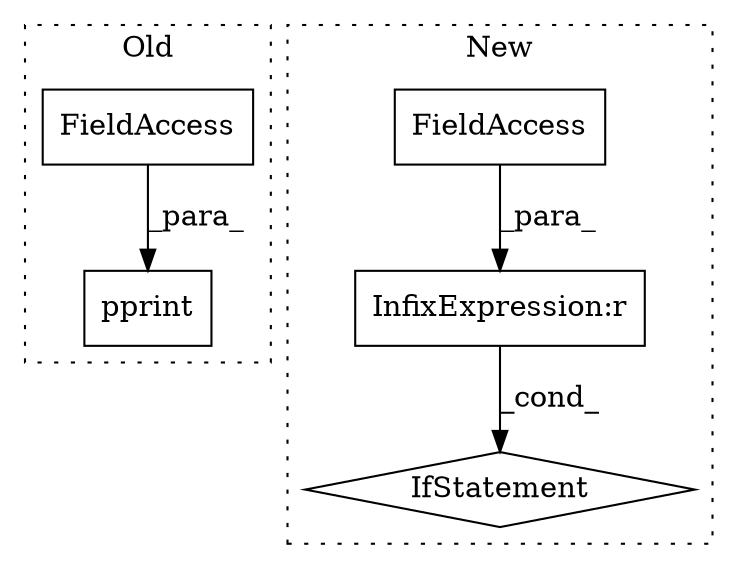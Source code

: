 digraph G {
subgraph cluster0 {
1 [label="pprint" a="32" s="8231,8250" l="7,1" shape="box"];
4 [label="FieldAccess" a="22" s="8238" l="12" shape="box"];
label = "Old";
style="dotted";
}
subgraph cluster1 {
2 [label="IfStatement" a="25" s="8429,8511" l="4,2" shape="diamond"];
3 [label="InfixExpression:r" a="27" s="8445" l="4" shape="box"];
5 [label="FieldAccess" a="22" s="8434" l="11" shape="box"];
label = "New";
style="dotted";
}
3 -> 2 [label="_cond_"];
4 -> 1 [label="_para_"];
5 -> 3 [label="_para_"];
}